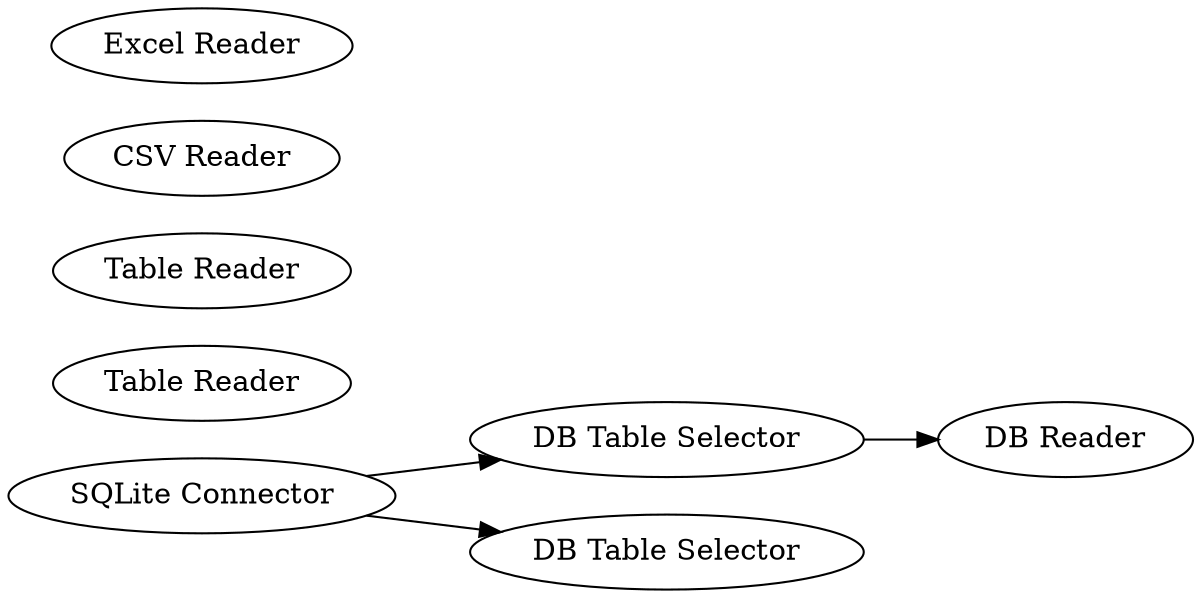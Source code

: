 digraph {
	278 [label="SQLite Connector"]
	279 [label="DB Table Selector"]
	280 [label="DB Table Selector"]
	283 [label="DB Reader"]
	285 [label="Table Reader"]
	288 [label="Table Reader"]
	290 [label="CSV Reader"]
	291 [label="Excel Reader"]
	278 -> 279
	278 -> 280
	279 -> 283
	rankdir=LR
}
